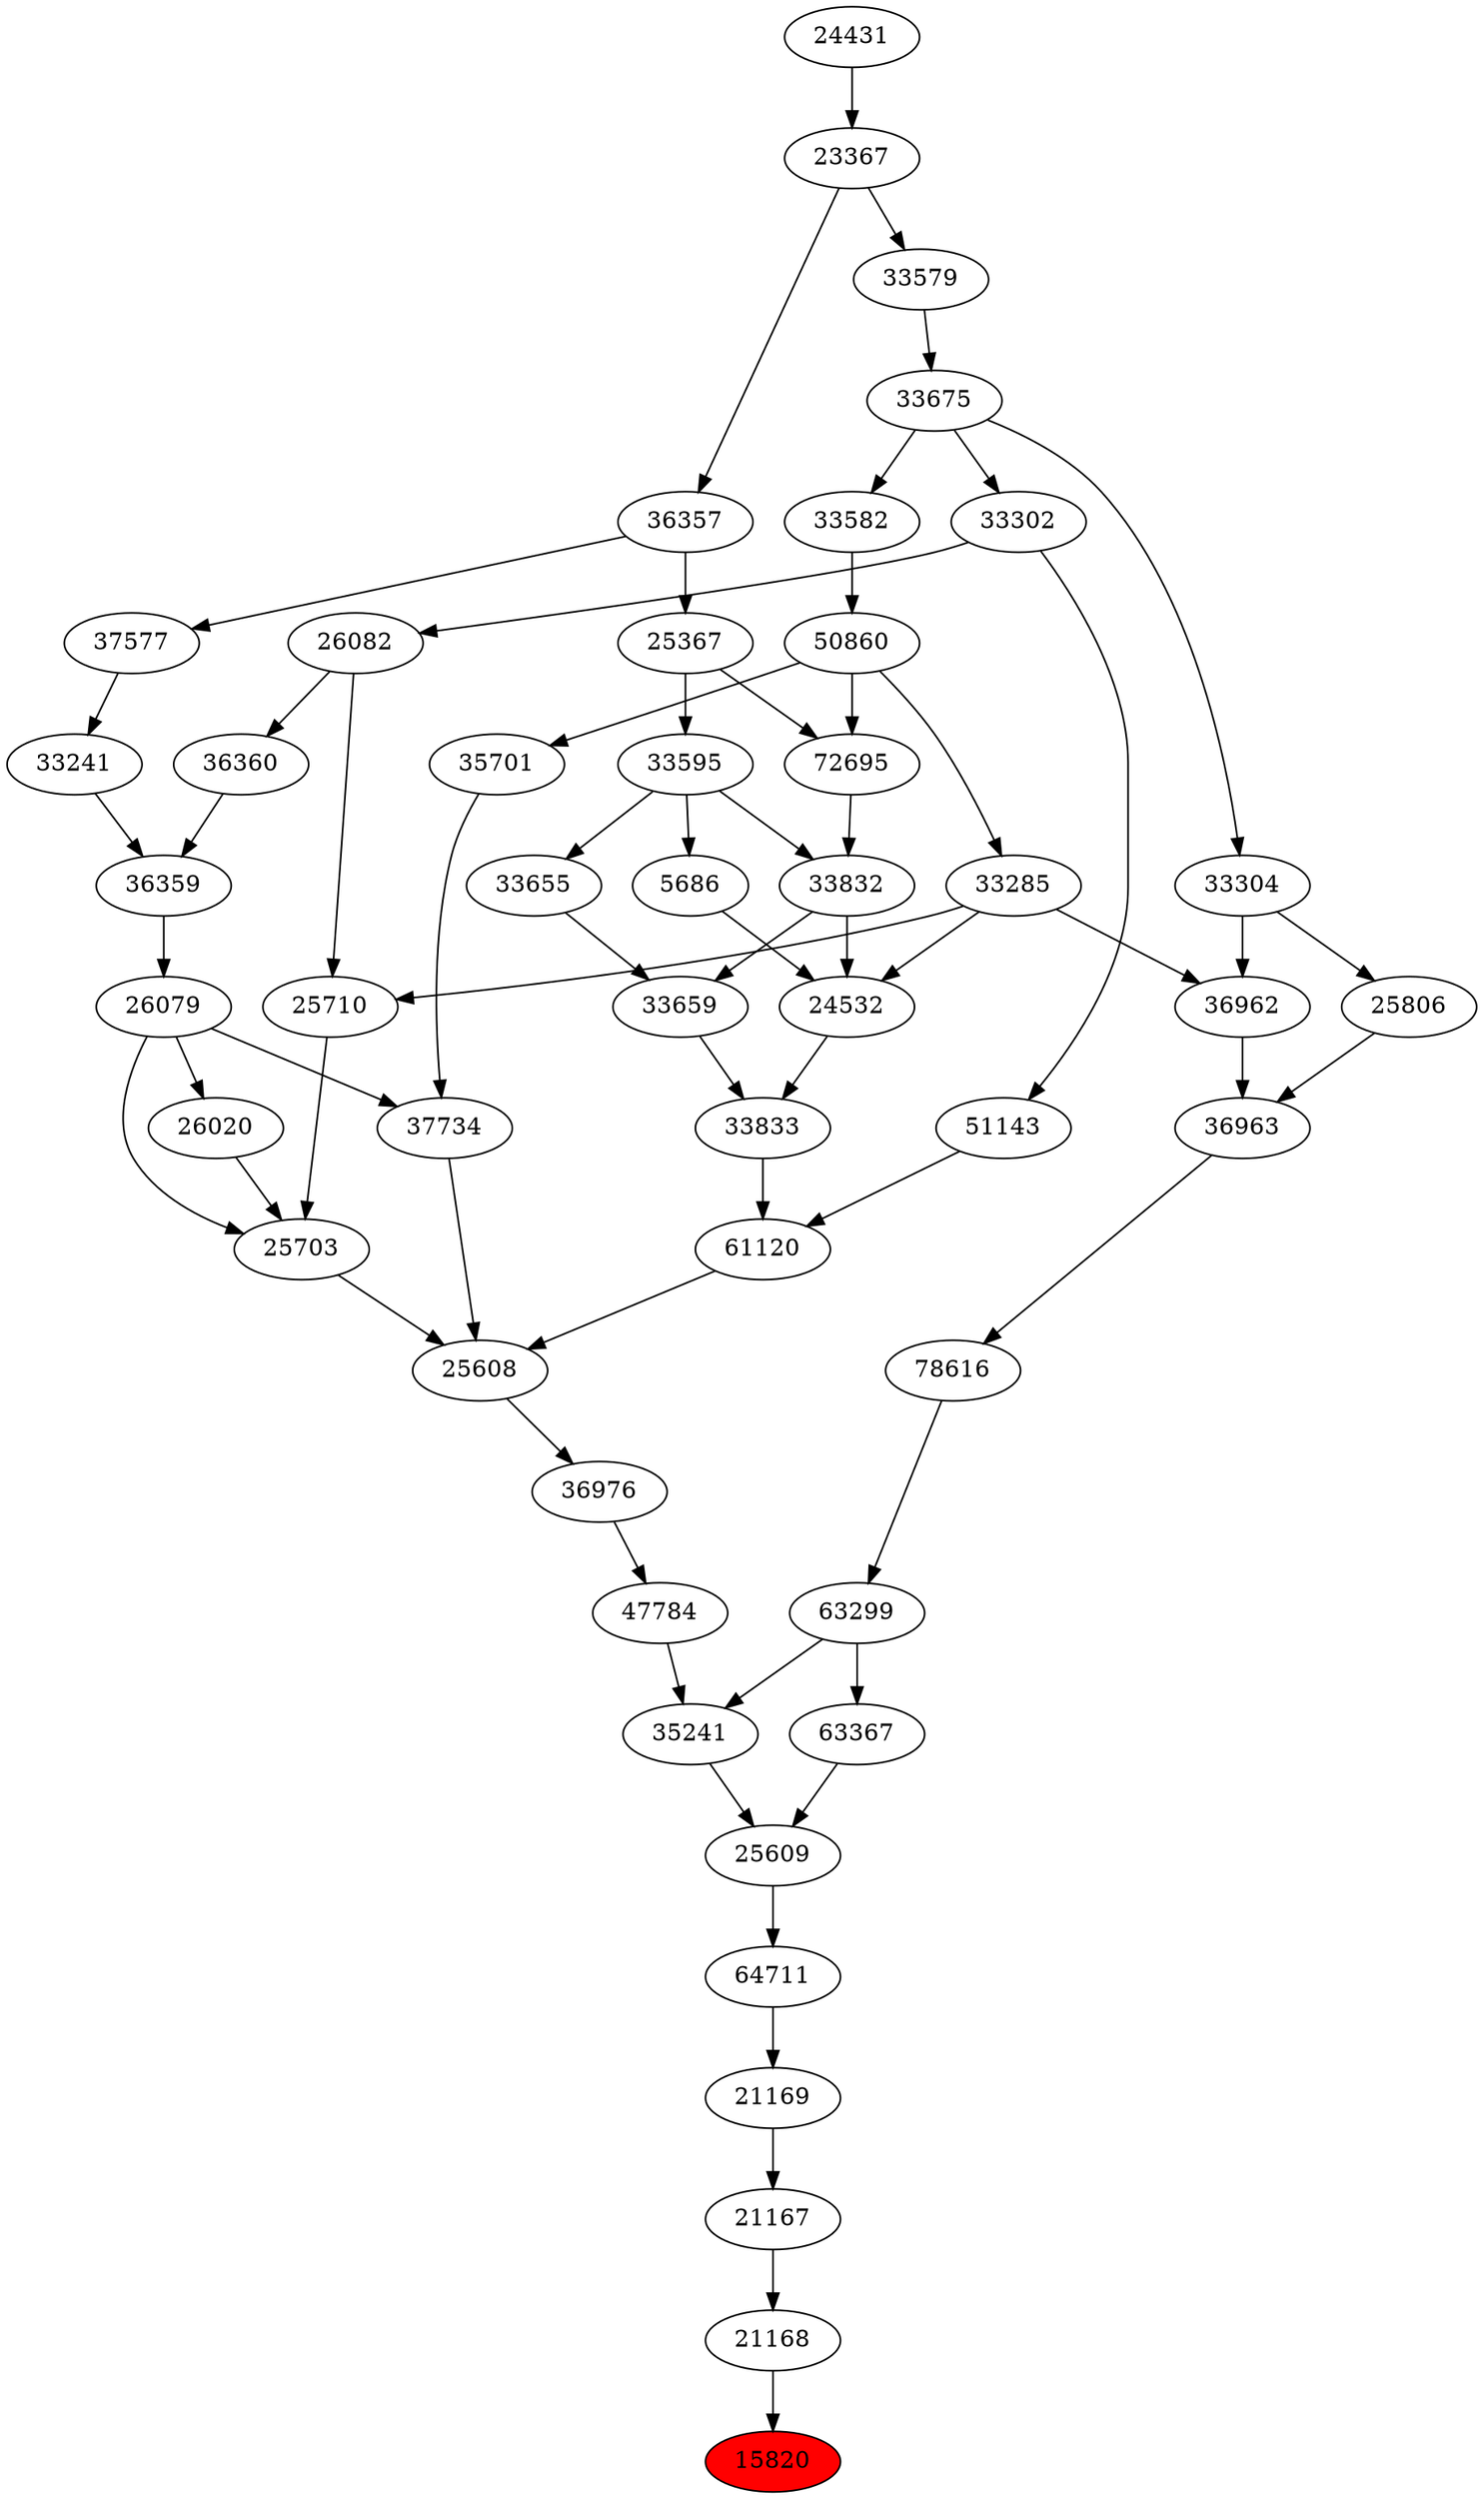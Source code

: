 strict digraph{ 
15820 [label="15820" fillcolor=red style=filled]
21168 -> 15820
21168 [label="21168"]
21167 -> 21168
21167 [label="21167"]
21169 -> 21167
21169 [label="21169"]
64711 -> 21169
64711 [label="64711"]
25609 -> 64711
25609 [label="25609"]
35241 -> 25609
63367 -> 25609
35241 [label="35241"]
47784 -> 35241
63299 -> 35241
63367 [label="63367"]
63299 -> 63367
47784 [label="47784"]
36976 -> 47784
63299 [label="63299"]
78616 -> 63299
36976 [label="36976"]
25608 -> 36976
78616 [label="78616"]
36963 -> 78616
25608 [label="25608"]
25703 -> 25608
37734 -> 25608
61120 -> 25608
36963 [label="36963"]
36962 -> 36963
25806 -> 36963
25703 [label="25703"]
26020 -> 25703
26079 -> 25703
25710 -> 25703
37734 [label="37734"]
26079 -> 37734
35701 -> 37734
61120 [label="61120"]
51143 -> 61120
33833 -> 61120
36962 [label="36962"]
33285 -> 36962
33304 -> 36962
25806 [label="25806"]
33304 -> 25806
26020 [label="26020"]
26079 -> 26020
26079 [label="26079"]
36359 -> 26079
25710 [label="25710"]
26082 -> 25710
33285 -> 25710
35701 [label="35701"]
50860 -> 35701
51143 [label="51143"]
33302 -> 51143
33833 [label="33833"]
33659 -> 33833
24532 -> 33833
33285 [label="33285"]
50860 -> 33285
33304 [label="33304"]
33675 -> 33304
36359 [label="36359"]
33241 -> 36359
36360 -> 36359
26082 [label="26082"]
33302 -> 26082
50860 [label="50860"]
33582 -> 50860
33302 [label="33302"]
33675 -> 33302
33659 [label="33659"]
33655 -> 33659
33832 -> 33659
24532 [label="24532"]
33285 -> 24532
5686 -> 24532
33832 -> 24532
33675 [label="33675"]
33579 -> 33675
33241 [label="33241"]
37577 -> 33241
36360 [label="36360"]
26082 -> 36360
33582 [label="33582"]
33675 -> 33582
33655 [label="33655"]
33595 -> 33655
33832 [label="33832"]
72695 -> 33832
33595 -> 33832
5686 [label="5686"]
33595 -> 5686
33579 [label="33579"]
23367 -> 33579
37577 [label="37577"]
36357 -> 37577
33595 [label="33595"]
25367 -> 33595
72695 [label="72695"]
50860 -> 72695
25367 -> 72695
23367 [label="23367"]
24431 -> 23367
36357 [label="36357"]
23367 -> 36357
25367 [label="25367"]
36357 -> 25367
24431 [label="24431"]
}